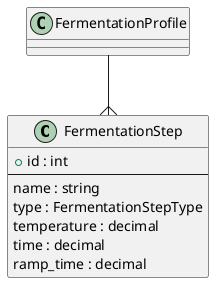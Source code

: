 @startuml
class "FermentationStep" as FermentationStep {
    + id : int
    --
    name : string                           /' Fermentation Step Name '/
    type : FermentationStepType             /' FermentationStepType id '/
    temperature : decimal                   /' EngUnit: C, Temperature '/
    time : decimal                          /' EngUnit: min, Time '/
    ramp_time : decimal                     /' EngUnit: min, Ramp Time '/
}

FermentationProfile --{ FermentationStep
@enduml